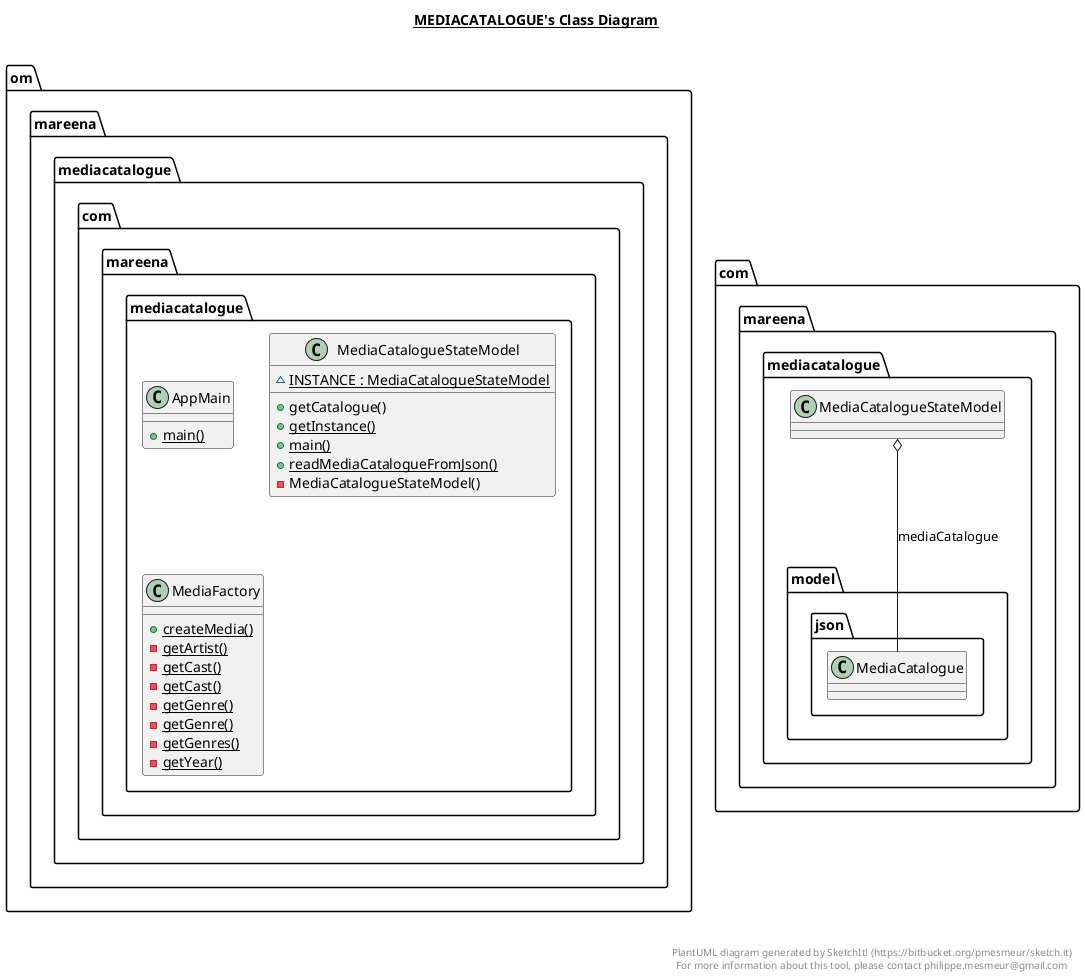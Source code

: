 @startuml

title __MEDIACATALOGUE's Class Diagram__\n

    namespace om.mareena.mediacatalogue {
      class com.mareena.mediacatalogue.AppMain {
          {static} + main()
      }
    }

    namespace om.mareena.mediacatalogue {
      class com.mareena.mediacatalogue.MediaCatalogueStateModel {
          {static} ~ INSTANCE : MediaCatalogueStateModel
          + getCatalogue()
          {static} + getInstance()
          {static} + main()
          {static} + readMediaCatalogueFromJson()
          - MediaCatalogueStateModel()
      }
    }
  

    namespace om.mareena.mediacatalogue {
      class com.mareena.mediacatalogue.MediaFactory {
          {static} + createMedia()
          {static} - getArtist()
          {static} - getCast()
          {static} - getCast()
          {static} - getGenre()
          {static} - getGenre()
          {static} - getGenres()
          {static} - getYear()
      }
    }
  

  com.mareena.mediacatalogue.MediaCatalogueStateModel o-- com.mareena.mediacatalogue.model.json.MediaCatalogue : mediaCatalogue


right footer


PlantUML diagram generated by SketchIt! (https://bitbucket.org/pmesmeur/sketch.it)
For more information about this tool, please contact philippe.mesmeur@gmail.com
endfooter

@enduml
